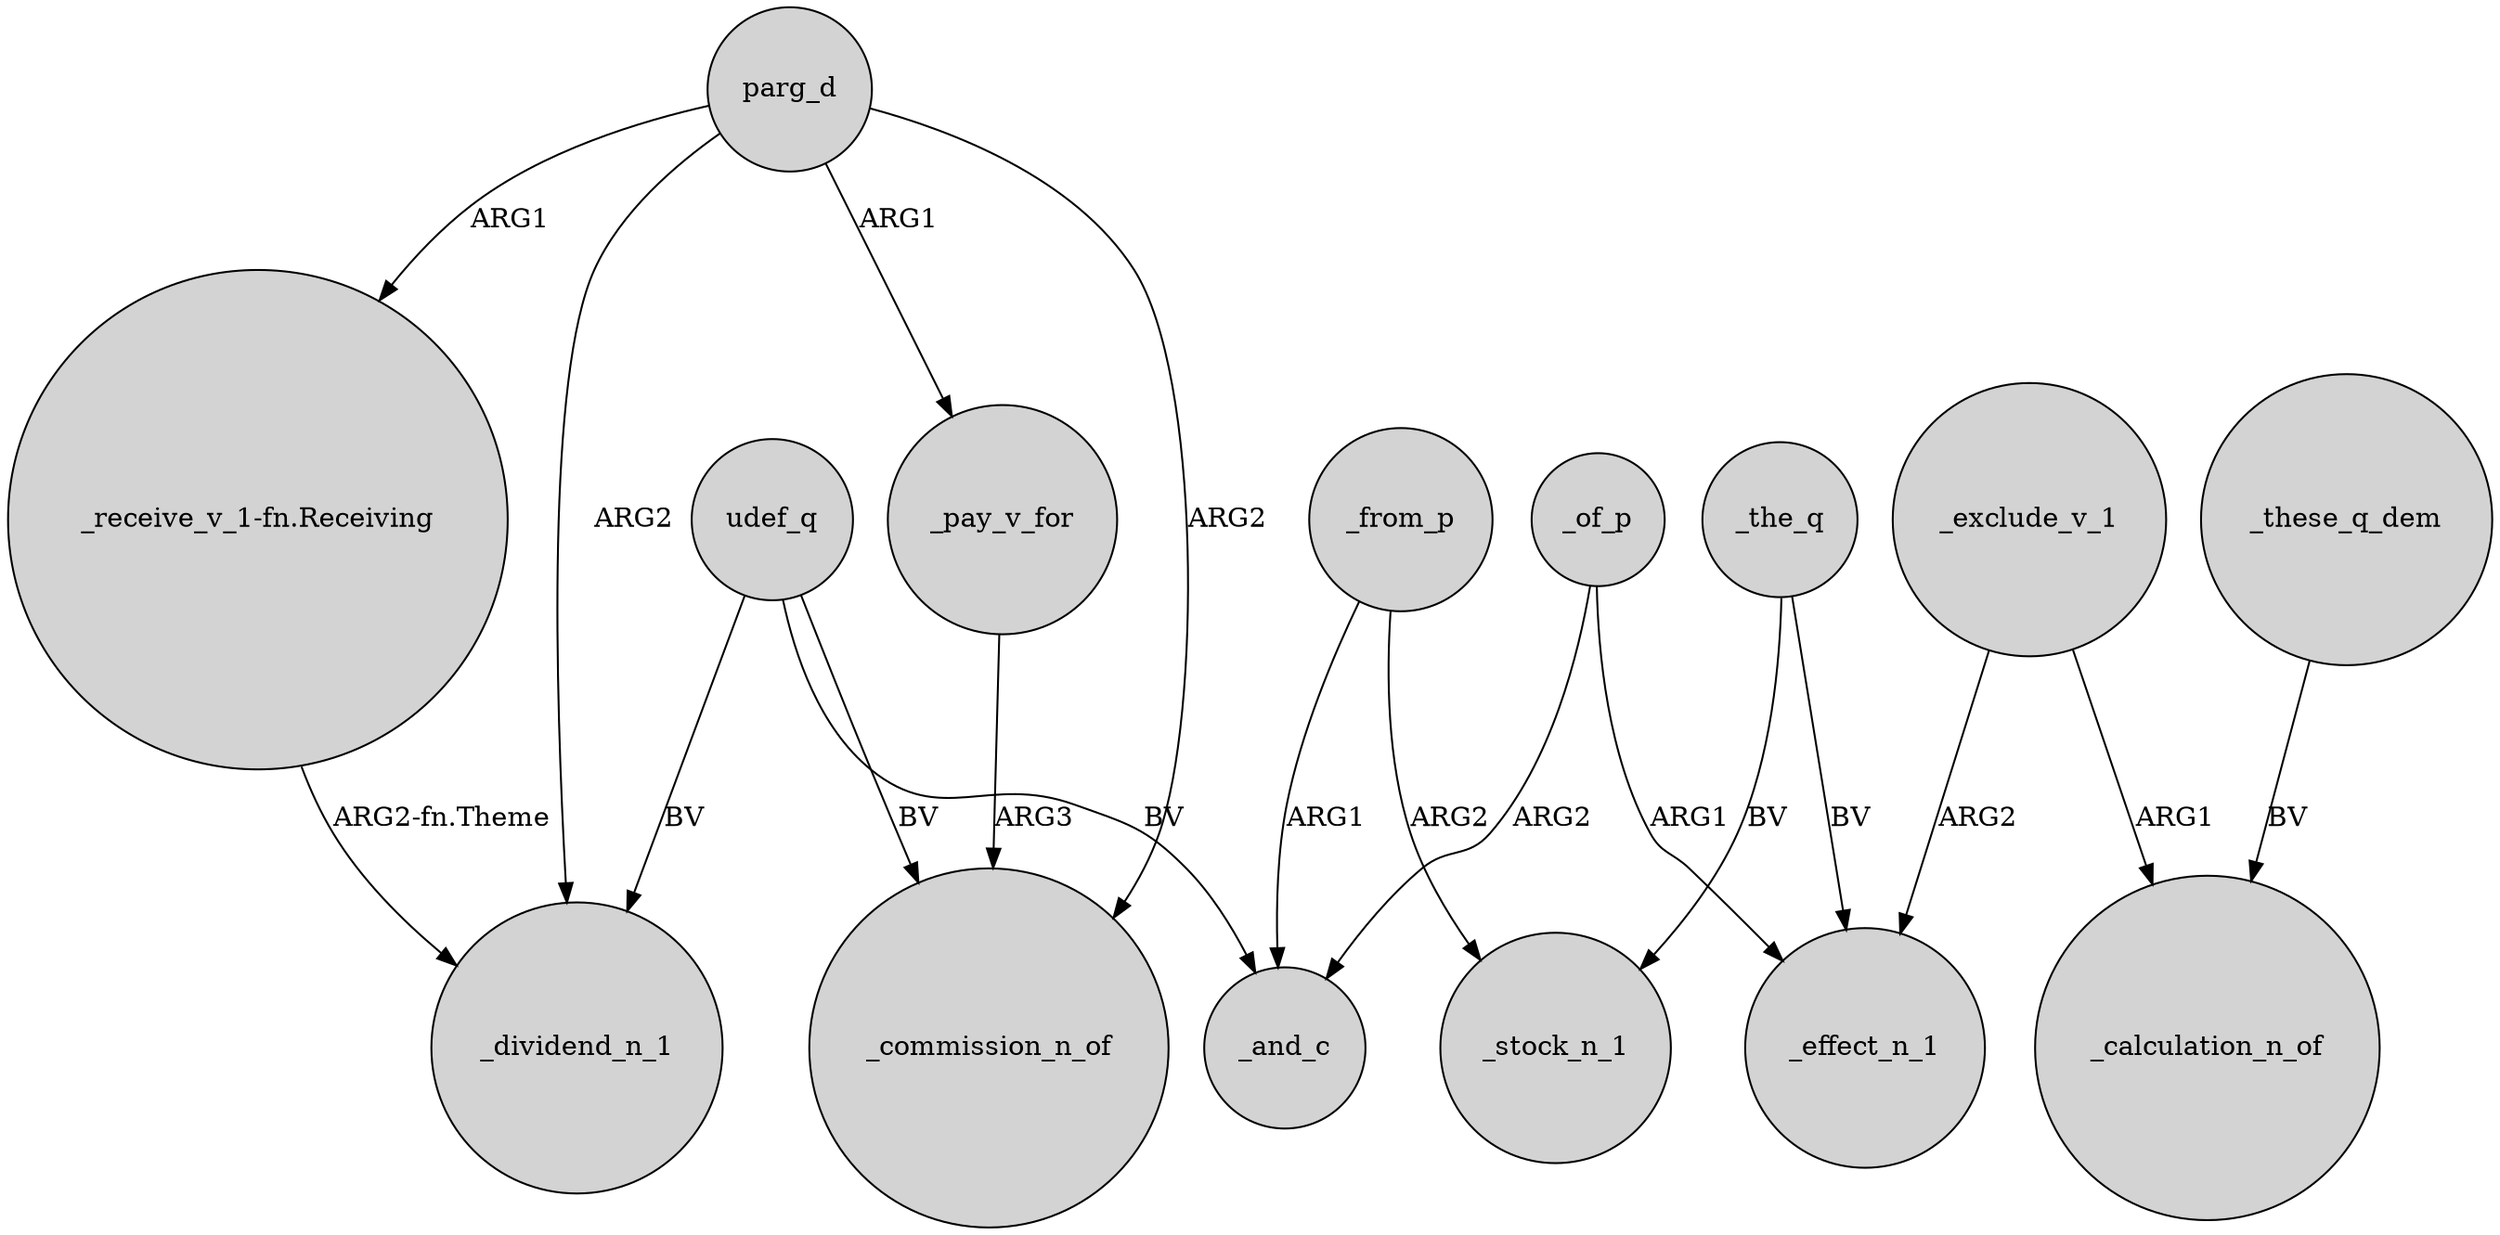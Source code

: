 digraph {
	node [shape=circle style=filled]
	"_receive_v_1-fn.Receiving" -> _dividend_n_1 [label="ARG2-fn.Theme"]
	_of_p -> _effect_n_1 [label=ARG1]
	_of_p -> _and_c [label=ARG2]
	parg_d -> _dividend_n_1 [label=ARG2]
	parg_d -> _pay_v_for [label=ARG1]
	_the_q -> _effect_n_1 [label=BV]
	_these_q_dem -> _calculation_n_of [label=BV]
	parg_d -> _commission_n_of [label=ARG2]
	_exclude_v_1 -> _effect_n_1 [label=ARG2]
	udef_q -> _dividend_n_1 [label=BV]
	_from_p -> _and_c [label=ARG1]
	_the_q -> _stock_n_1 [label=BV]
	udef_q -> _and_c [label=BV]
	_exclude_v_1 -> _calculation_n_of [label=ARG1]
	parg_d -> "_receive_v_1-fn.Receiving" [label=ARG1]
	_from_p -> _stock_n_1 [label=ARG2]
	_pay_v_for -> _commission_n_of [label=ARG3]
	udef_q -> _commission_n_of [label=BV]
}
